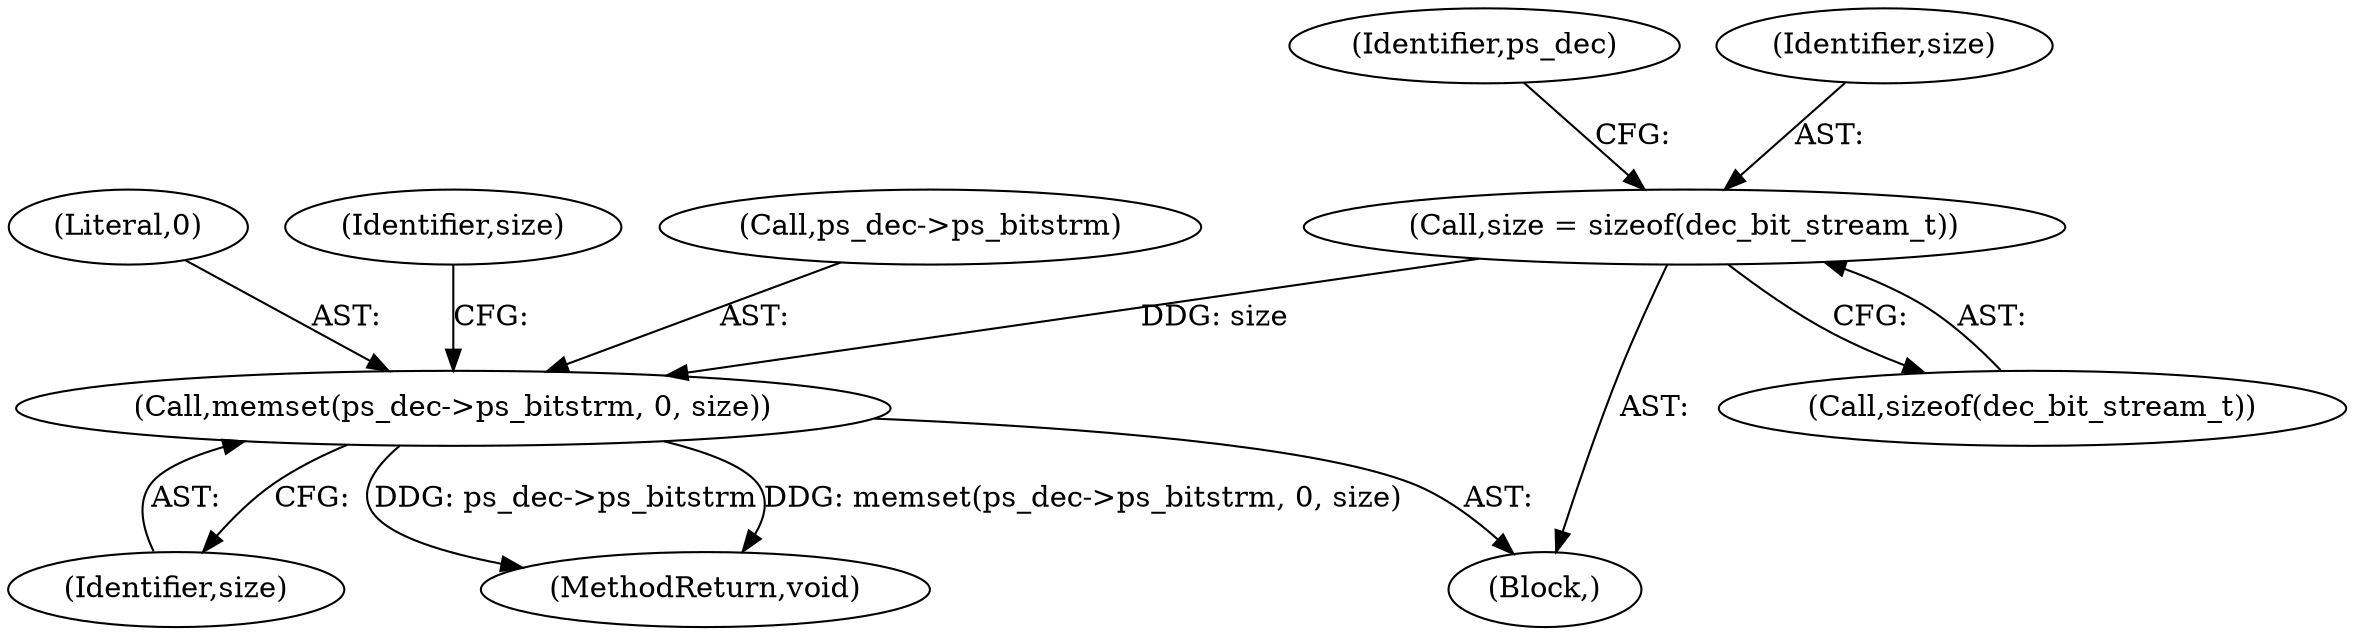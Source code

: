 digraph "0_Android_cc676ebd95247646e67907ccab150fb77a847335@API" {
"1000202" [label="(Call,memset(ps_dec->ps_bitstrm, 0, size))"];
"1000198" [label="(Call,size = sizeof(dec_bit_stream_t))"];
"1000121" [label="(Block,)"];
"1000206" [label="(Literal,0)"];
"1000207" [label="(Identifier,size)"];
"1000198" [label="(Call,size = sizeof(dec_bit_stream_t))"];
"1000204" [label="(Identifier,ps_dec)"];
"1000209" [label="(Identifier,size)"];
"1000963" [label="(MethodReturn,void)"];
"1000199" [label="(Identifier,size)"];
"1000202" [label="(Call,memset(ps_dec->ps_bitstrm, 0, size))"];
"1000203" [label="(Call,ps_dec->ps_bitstrm)"];
"1000200" [label="(Call,sizeof(dec_bit_stream_t))"];
"1000202" -> "1000121"  [label="AST: "];
"1000202" -> "1000207"  [label="CFG: "];
"1000203" -> "1000202"  [label="AST: "];
"1000206" -> "1000202"  [label="AST: "];
"1000207" -> "1000202"  [label="AST: "];
"1000209" -> "1000202"  [label="CFG: "];
"1000202" -> "1000963"  [label="DDG: ps_dec->ps_bitstrm"];
"1000202" -> "1000963"  [label="DDG: memset(ps_dec->ps_bitstrm, 0, size)"];
"1000198" -> "1000202"  [label="DDG: size"];
"1000198" -> "1000121"  [label="AST: "];
"1000198" -> "1000200"  [label="CFG: "];
"1000199" -> "1000198"  [label="AST: "];
"1000200" -> "1000198"  [label="AST: "];
"1000204" -> "1000198"  [label="CFG: "];
}
